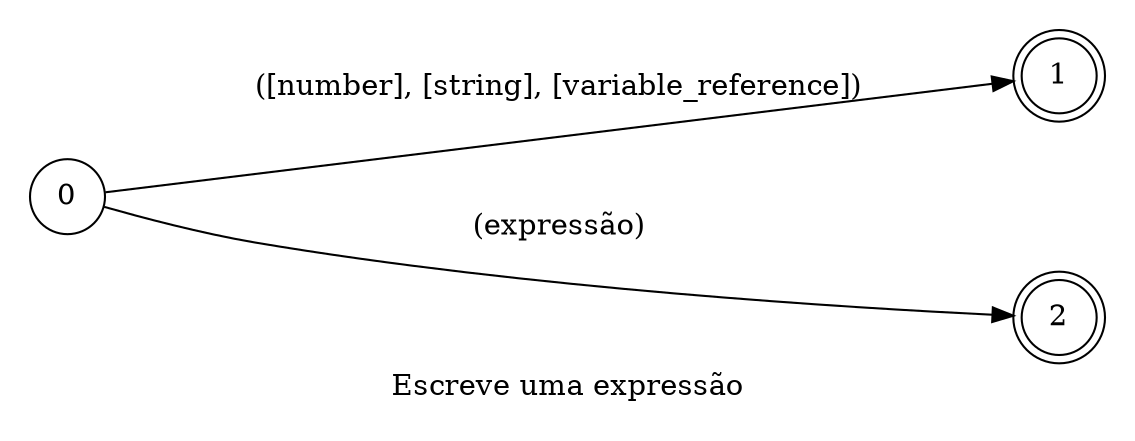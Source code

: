 digraph expressions {
    id="expressions";
    label="Escreve uma expressão";
    lang="pt-BR";
    langName="Português";
    pad="0.2";
    nodesep="1";
    ranksep="2";
    rankdir=LR;
    alias="true";
    node[shape=doublecircle]; 1 2;
    node[shape=circle];

    0 -> 1 [label="([number], [string], [variable_reference])", store=expression];
    0 -> 2 [label="(expressão)", store=wildCard, normalizer="identity"];

    title="Escreve uma expressão";
    desc="Escreve uma expressão no editor de texto, esse automata foi projetado para ser usado em outros automatas";
}